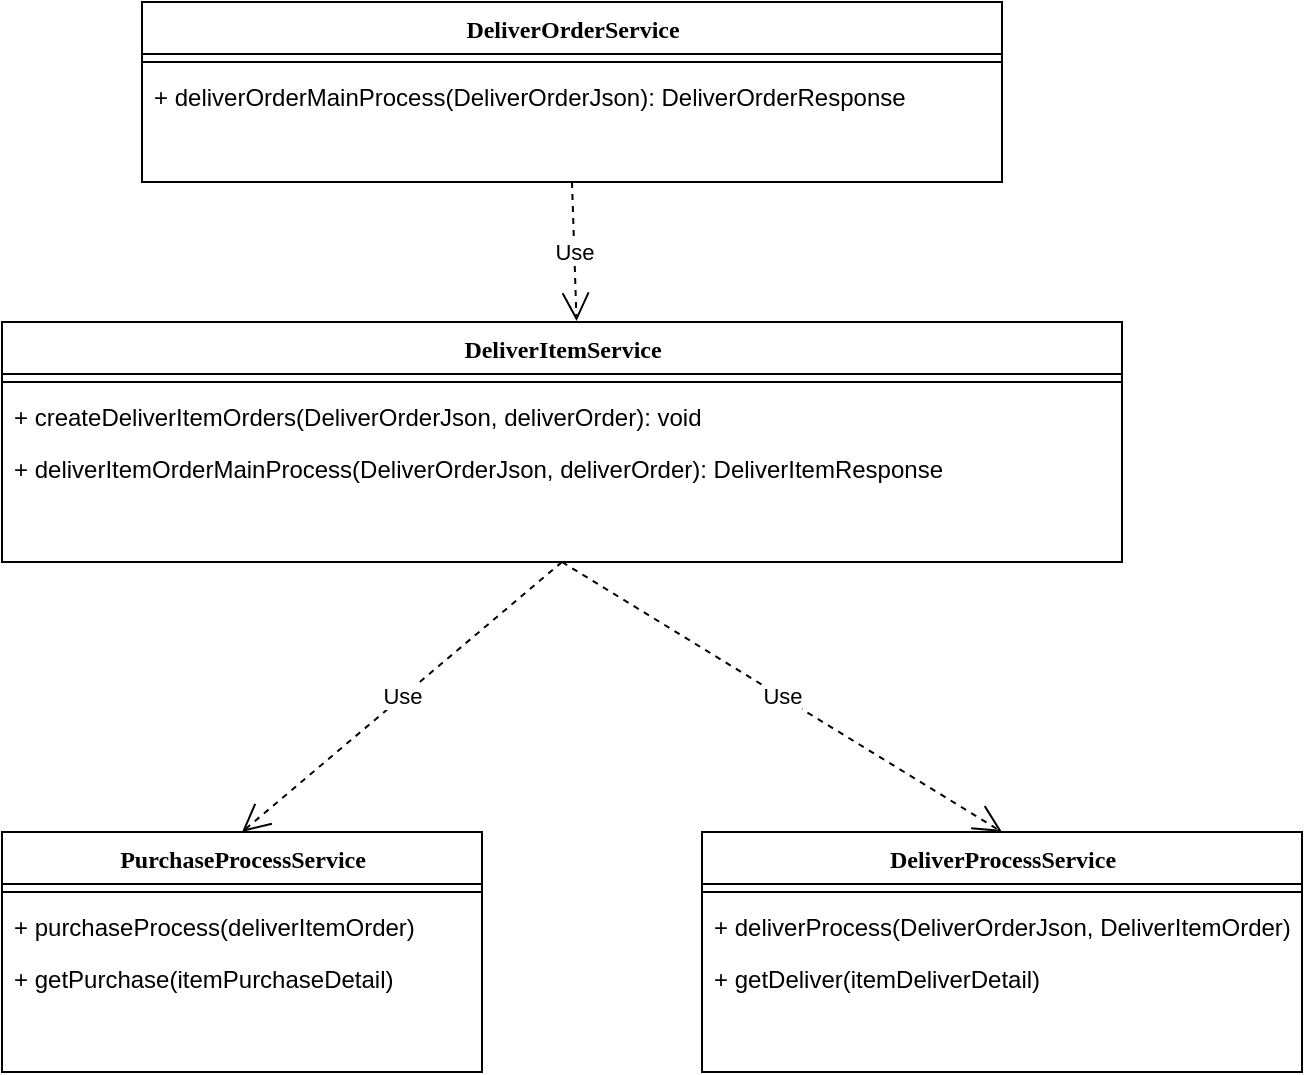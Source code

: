 <mxfile version="21.1.0" type="github">
  <diagram name="Page-1" id="9f46799a-70d6-7492-0946-bef42562c5a5">
    <mxGraphModel dx="1434" dy="803" grid="1" gridSize="10" guides="1" tooltips="1" connect="1" arrows="1" fold="1" page="1" pageScale="1" pageWidth="1100" pageHeight="850" background="none" math="0" shadow="0">
      <root>
        <mxCell id="0" />
        <mxCell id="1" parent="0" />
        <mxCell id="78961159f06e98e8-17" value="DeliverOrderService&lt;br&gt;" style="swimlane;html=1;fontStyle=1;align=center;verticalAlign=top;childLayout=stackLayout;horizontal=1;startSize=26;horizontalStack=0;resizeParent=1;resizeLast=0;collapsible=1;marginBottom=0;swimlaneFillColor=#ffffff;rounded=0;shadow=0;comic=0;labelBackgroundColor=none;strokeWidth=1;fillColor=none;fontFamily=Verdana;fontSize=12" parent="1" vertex="1">
          <mxGeometry x="80" y="10" width="430" height="90" as="geometry" />
        </mxCell>
        <mxCell id="78961159f06e98e8-19" value="" style="line;html=1;strokeWidth=1;fillColor=none;align=left;verticalAlign=middle;spacingTop=-1;spacingLeft=3;spacingRight=3;rotatable=0;labelPosition=right;points=[];portConstraint=eastwest;" parent="78961159f06e98e8-17" vertex="1">
          <mxGeometry y="26" width="430" height="8" as="geometry" />
        </mxCell>
        <mxCell id="78961159f06e98e8-20" value="+ deliverOrderMainProcess(DeliverOrderJson): DeliverOrderResponse" style="text;html=1;strokeColor=none;fillColor=none;align=left;verticalAlign=top;spacingLeft=4;spacingRight=4;whiteSpace=wrap;overflow=hidden;rotatable=0;points=[[0,0.5],[1,0.5]];portConstraint=eastwest;" parent="78961159f06e98e8-17" vertex="1">
          <mxGeometry y="34" width="430" height="26" as="geometry" />
        </mxCell>
        <mxCell id="awjkgTFQ0t0oaeeItQhz-2" value="DeliverItemService" style="swimlane;html=1;fontStyle=1;align=center;verticalAlign=top;childLayout=stackLayout;horizontal=1;startSize=26;horizontalStack=0;resizeParent=1;resizeLast=0;collapsible=1;marginBottom=0;swimlaneFillColor=#ffffff;rounded=0;shadow=0;comic=0;labelBackgroundColor=none;strokeWidth=1;fillColor=none;fontFamily=Verdana;fontSize=12" parent="1" vertex="1">
          <mxGeometry x="10" y="170" width="560" height="120" as="geometry" />
        </mxCell>
        <mxCell id="awjkgTFQ0t0oaeeItQhz-3" value="" style="line;html=1;strokeWidth=1;fillColor=none;align=left;verticalAlign=middle;spacingTop=-1;spacingLeft=3;spacingRight=3;rotatable=0;labelPosition=right;points=[];portConstraint=eastwest;" parent="awjkgTFQ0t0oaeeItQhz-2" vertex="1">
          <mxGeometry y="26" width="560" height="8" as="geometry" />
        </mxCell>
        <mxCell id="awjkgTFQ0t0oaeeItQhz-4" value="+ createDeliverItemOrders(DeliverOrderJson, deliverOrder): void" style="text;html=1;strokeColor=none;fillColor=none;align=left;verticalAlign=top;spacingLeft=4;spacingRight=4;whiteSpace=wrap;overflow=hidden;rotatable=0;points=[[0,0.5],[1,0.5]];portConstraint=eastwest;" parent="awjkgTFQ0t0oaeeItQhz-2" vertex="1">
          <mxGeometry y="34" width="560" height="26" as="geometry" />
        </mxCell>
        <mxCell id="awjkgTFQ0t0oaeeItQhz-5" value="+ deliverItemOrderMainProcess(DeliverOrderJson, deliverOrder): DeliverItemResponse" style="text;html=1;strokeColor=none;fillColor=none;align=left;verticalAlign=top;spacingLeft=4;spacingRight=4;whiteSpace=wrap;overflow=hidden;rotatable=0;points=[[0,0.5],[1,0.5]];portConstraint=eastwest;" parent="awjkgTFQ0t0oaeeItQhz-2" vertex="1">
          <mxGeometry y="60" width="560" height="26" as="geometry" />
        </mxCell>
        <mxCell id="awjkgTFQ0t0oaeeItQhz-7" value="Use" style="endArrow=open;endSize=12;dashed=1;html=1;rounded=0;entryX=0.513;entryY=-0.004;entryDx=0;entryDy=0;entryPerimeter=0;exitX=0.5;exitY=1;exitDx=0;exitDy=0;" parent="1" source="78961159f06e98e8-17" target="awjkgTFQ0t0oaeeItQhz-2" edge="1">
          <mxGeometry width="160" relative="1" as="geometry">
            <mxPoint x="630" y="440" as="sourcePoint" />
            <mxPoint x="740" y="480" as="targetPoint" />
          </mxGeometry>
        </mxCell>
        <mxCell id="awjkgTFQ0t0oaeeItQhz-8" value="DeliverProcessService" style="swimlane;html=1;fontStyle=1;align=center;verticalAlign=top;childLayout=stackLayout;horizontal=1;startSize=26;horizontalStack=0;resizeParent=1;resizeLast=0;collapsible=1;marginBottom=0;swimlaneFillColor=#ffffff;rounded=0;shadow=0;comic=0;labelBackgroundColor=none;strokeWidth=1;fillColor=none;fontFamily=Verdana;fontSize=12" parent="1" vertex="1">
          <mxGeometry x="360" y="425" width="300" height="120" as="geometry" />
        </mxCell>
        <mxCell id="awjkgTFQ0t0oaeeItQhz-9" value="" style="line;html=1;strokeWidth=1;fillColor=none;align=left;verticalAlign=middle;spacingTop=-1;spacingLeft=3;spacingRight=3;rotatable=0;labelPosition=right;points=[];portConstraint=eastwest;" parent="awjkgTFQ0t0oaeeItQhz-8" vertex="1">
          <mxGeometry y="26" width="300" height="8" as="geometry" />
        </mxCell>
        <mxCell id="awjkgTFQ0t0oaeeItQhz-10" value="+ deliverProcess(DeliverOrderJson, DeliverItemOrder)" style="text;html=1;strokeColor=none;fillColor=none;align=left;verticalAlign=top;spacingLeft=4;spacingRight=4;whiteSpace=wrap;overflow=hidden;rotatable=0;points=[[0,0.5],[1,0.5]];portConstraint=eastwest;" parent="awjkgTFQ0t0oaeeItQhz-8" vertex="1">
          <mxGeometry y="34" width="300" height="26" as="geometry" />
        </mxCell>
        <mxCell id="awjkgTFQ0t0oaeeItQhz-20" value="+ getDeliver(itemDeliverDetail)" style="text;html=1;strokeColor=none;fillColor=none;align=left;verticalAlign=top;spacingLeft=4;spacingRight=4;whiteSpace=wrap;overflow=hidden;rotatable=0;points=[[0,0.5],[1,0.5]];portConstraint=eastwest;" parent="awjkgTFQ0t0oaeeItQhz-8" vertex="1">
          <mxGeometry y="60" width="300" height="26" as="geometry" />
        </mxCell>
        <mxCell id="awjkgTFQ0t0oaeeItQhz-12" value="PurchaseProcessService" style="swimlane;html=1;fontStyle=1;align=center;verticalAlign=top;childLayout=stackLayout;horizontal=1;startSize=26;horizontalStack=0;resizeParent=1;resizeLast=0;collapsible=1;marginBottom=0;swimlaneFillColor=#ffffff;rounded=0;shadow=0;comic=0;labelBackgroundColor=none;strokeWidth=1;fillColor=none;fontFamily=Verdana;fontSize=12" parent="1" vertex="1">
          <mxGeometry x="10" y="425" width="240" height="120" as="geometry" />
        </mxCell>
        <mxCell id="awjkgTFQ0t0oaeeItQhz-13" value="" style="line;html=1;strokeWidth=1;fillColor=none;align=left;verticalAlign=middle;spacingTop=-1;spacingLeft=3;spacingRight=3;rotatable=0;labelPosition=right;points=[];portConstraint=eastwest;" parent="awjkgTFQ0t0oaeeItQhz-12" vertex="1">
          <mxGeometry y="26" width="240" height="8" as="geometry" />
        </mxCell>
        <mxCell id="awjkgTFQ0t0oaeeItQhz-14" value="+ purchaseProcess(deliverItemOrder)" style="text;html=1;strokeColor=none;fillColor=none;align=left;verticalAlign=top;spacingLeft=4;spacingRight=4;whiteSpace=wrap;overflow=hidden;rotatable=0;points=[[0,0.5],[1,0.5]];portConstraint=eastwest;" parent="awjkgTFQ0t0oaeeItQhz-12" vertex="1">
          <mxGeometry y="34" width="240" height="26" as="geometry" />
        </mxCell>
        <mxCell id="awjkgTFQ0t0oaeeItQhz-19" value="+ getPurchase(itemPurchaseDetail)" style="text;html=1;strokeColor=none;fillColor=none;align=left;verticalAlign=top;spacingLeft=4;spacingRight=4;whiteSpace=wrap;overflow=hidden;rotatable=0;points=[[0,0.5],[1,0.5]];portConstraint=eastwest;" parent="awjkgTFQ0t0oaeeItQhz-12" vertex="1">
          <mxGeometry y="60" width="240" height="26" as="geometry" />
        </mxCell>
        <mxCell id="awjkgTFQ0t0oaeeItQhz-17" value="Use" style="endArrow=open;endSize=12;dashed=1;html=1;rounded=0;exitX=0.5;exitY=1;exitDx=0;exitDy=0;entryX=0.5;entryY=0;entryDx=0;entryDy=0;" parent="1" source="awjkgTFQ0t0oaeeItQhz-2" target="awjkgTFQ0t0oaeeItQhz-8" edge="1">
          <mxGeometry width="160" relative="1" as="geometry">
            <mxPoint x="640" y="360" as="sourcePoint" />
            <mxPoint x="800" y="360" as="targetPoint" />
          </mxGeometry>
        </mxCell>
        <mxCell id="awjkgTFQ0t0oaeeItQhz-18" value="Use" style="endArrow=open;endSize=12;dashed=1;html=1;rounded=0;exitX=0.5;exitY=1;exitDx=0;exitDy=0;entryX=0.5;entryY=0;entryDx=0;entryDy=0;" parent="1" source="awjkgTFQ0t0oaeeItQhz-2" target="awjkgTFQ0t0oaeeItQhz-12" edge="1">
          <mxGeometry width="160" relative="1" as="geometry">
            <mxPoint x="250" y="350" as="sourcePoint" />
            <mxPoint x="410" y="350" as="targetPoint" />
          </mxGeometry>
        </mxCell>
      </root>
    </mxGraphModel>
  </diagram>
</mxfile>
